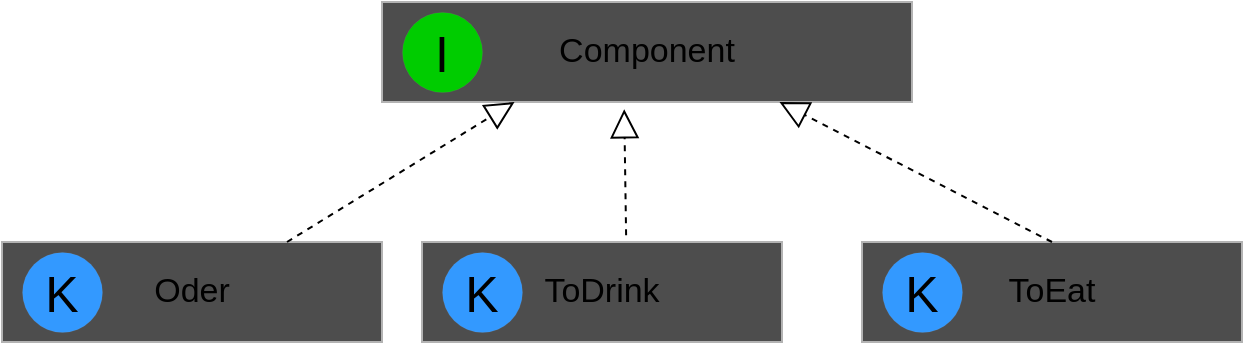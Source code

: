 <mxfile version="20.5.3" type="embed"><diagram id="6D1sk7iszy9OtMH7ZP9b" name="Page-1"><mxGraphModel dx="653" dy="563" grid="1" gridSize="10" guides="1" tooltips="1" connect="1" arrows="1" fold="1" page="1" pageScale="1" pageWidth="850" pageHeight="1100" math="0" shadow="0"><root><mxCell id="0"/><mxCell id="1" parent="0"/><mxCell id="2" value="&lt;font style=&quot;font-size: 17px;&quot;&gt;Component&lt;/font&gt;" style="rounded=0;whiteSpace=wrap;html=1;fillColor=#4D4D4D;align=center;strokeColor=#B3B3B3;" vertex="1" parent="1"><mxGeometry x="200" y="10" width="265" height="50" as="geometry"/></mxCell><mxCell id="3" value="I" style="ellipse;whiteSpace=wrap;html=1;aspect=fixed;strokeColor=#B3B3B3;strokeWidth=0;fontSize=25;fontColor=#000000;fillColor=#00CC00;" vertex="1" parent="1"><mxGeometry x="210" y="15" width="40" height="40" as="geometry"/></mxCell><mxCell id="4" value="&lt;font style=&quot;font-size: 17px;&quot;&gt;Oder&lt;/font&gt;" style="rounded=0;whiteSpace=wrap;html=1;fillColor=#4D4D4D;align=center;strokeColor=#B3B3B3;" vertex="1" parent="1"><mxGeometry x="10" y="130" width="190" height="50" as="geometry"/></mxCell><mxCell id="5" value="K" style="ellipse;whiteSpace=wrap;html=1;aspect=fixed;strokeColor=#B3B3B3;strokeWidth=0;fontSize=25;fontColor=#000000;fillColor=#3399FF;" vertex="1" parent="1"><mxGeometry x="20" y="135" width="40" height="40" as="geometry"/></mxCell><mxCell id="6" value="&lt;font style=&quot;font-size: 17px;&quot;&gt;ToDrink&lt;/font&gt;" style="rounded=0;whiteSpace=wrap;html=1;fillColor=#4D4D4D;align=center;strokeColor=#B3B3B3;" vertex="1" parent="1"><mxGeometry x="220" y="130" width="180" height="50" as="geometry"/></mxCell><mxCell id="7" value="K" style="ellipse;whiteSpace=wrap;html=1;aspect=fixed;strokeColor=#B3B3B3;strokeWidth=0;fontSize=25;fontColor=#000000;fillColor=#3399FF;" vertex="1" parent="1"><mxGeometry x="230" y="135" width="40" height="40" as="geometry"/></mxCell><mxCell id="8" value="&lt;font style=&quot;font-size: 17px;&quot;&gt;ToEat&lt;/font&gt;" style="rounded=0;whiteSpace=wrap;html=1;fillColor=#4D4D4D;align=center;strokeColor=#B3B3B3;" vertex="1" parent="1"><mxGeometry x="440" y="130" width="190" height="50" as="geometry"/></mxCell><mxCell id="9" value="K" style="ellipse;whiteSpace=wrap;html=1;aspect=fixed;strokeColor=#B3B3B3;strokeWidth=0;fontSize=25;fontColor=#000000;fillColor=#3399FF;" vertex="1" parent="1"><mxGeometry x="450" y="135" width="40" height="40" as="geometry"/></mxCell><mxCell id="10" value="" style="endArrow=block;dashed=1;endFill=0;endSize=12;html=1;rounded=0;entryX=0.25;entryY=1;entryDx=0;entryDy=0;exitX=0.75;exitY=0;exitDx=0;exitDy=0;" edge="1" parent="1" source="4" target="2"><mxGeometry width="160" relative="1" as="geometry"><mxPoint x="260" y="290" as="sourcePoint"/><mxPoint x="420" y="290" as="targetPoint"/></mxGeometry></mxCell><mxCell id="11" value="" style="endArrow=block;dashed=1;endFill=0;endSize=12;html=1;rounded=0;entryX=0.457;entryY=1.072;entryDx=0;entryDy=0;entryPerimeter=0;exitX=0.567;exitY=-0.068;exitDx=0;exitDy=0;exitPerimeter=0;" edge="1" parent="1" source="6" target="2"><mxGeometry width="160" relative="1" as="geometry"><mxPoint x="260" y="290" as="sourcePoint"/><mxPoint x="420" y="290" as="targetPoint"/></mxGeometry></mxCell><mxCell id="12" value="" style="endArrow=block;dashed=1;endFill=0;endSize=12;html=1;rounded=0;entryX=0.75;entryY=1;entryDx=0;entryDy=0;exitX=0.5;exitY=0;exitDx=0;exitDy=0;" edge="1" parent="1" source="8" target="2"><mxGeometry width="160" relative="1" as="geometry"><mxPoint x="300" y="270" as="sourcePoint"/><mxPoint x="460" y="270" as="targetPoint"/></mxGeometry></mxCell></root></mxGraphModel></diagram></mxfile>
